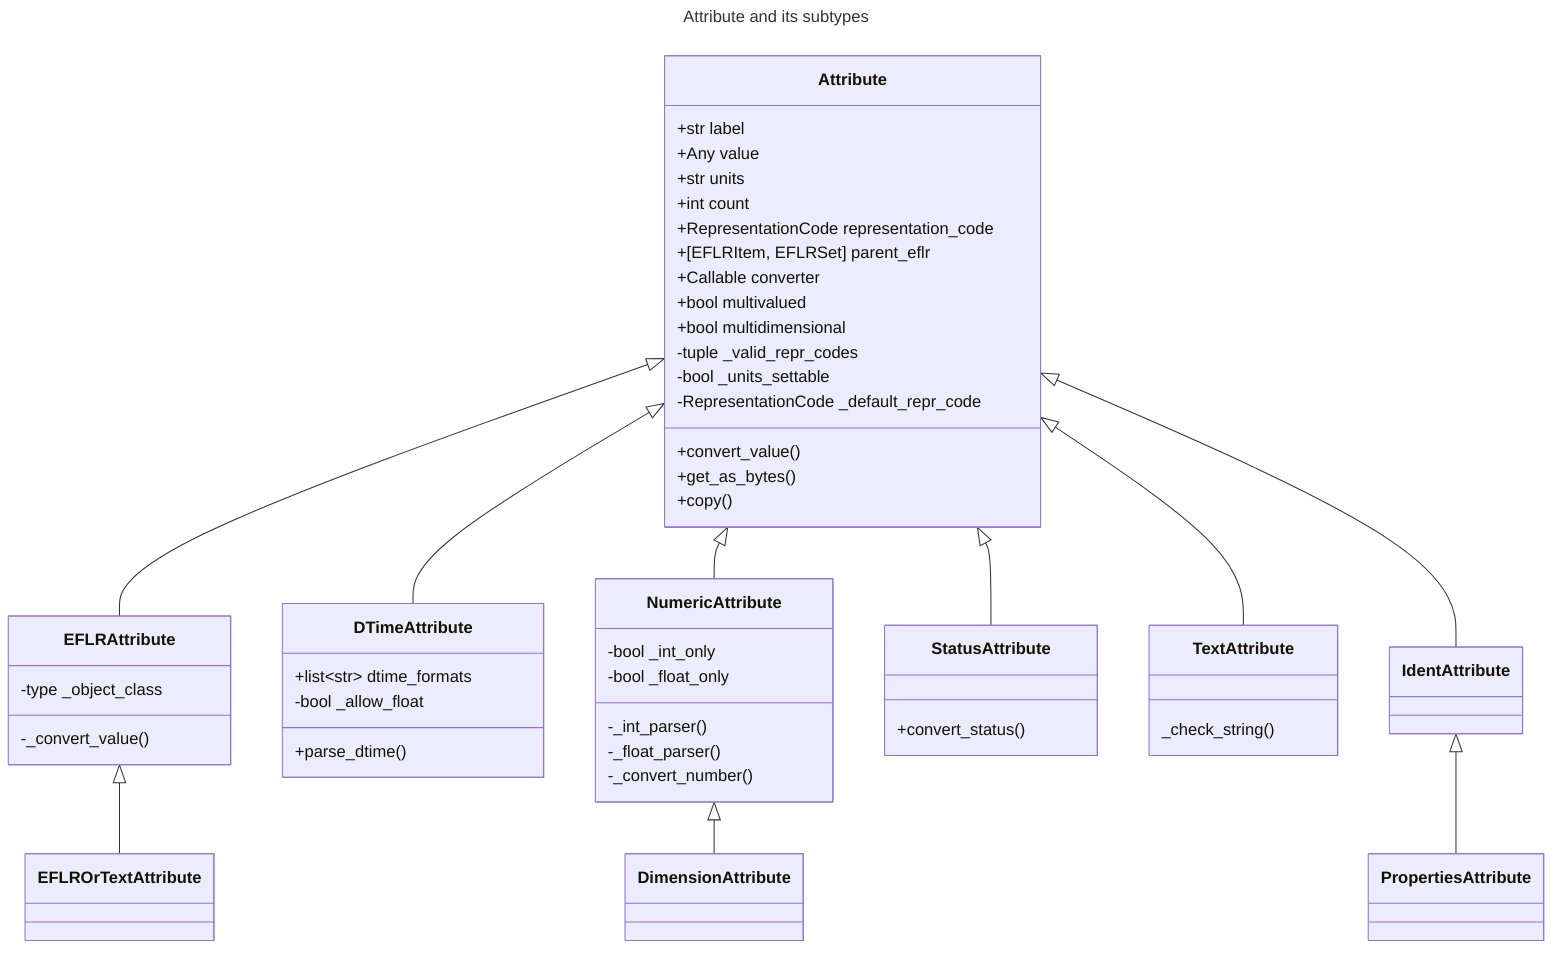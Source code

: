 ---
title: Attribute and its subtypes
---
classDiagram
    Attribute <|-- EFLRAttribute
    EFLRAttribute <|-- EFLROrTextAttribute
    Attribute <|-- DTimeAttribute
    Attribute <|-- NumericAttribute
    NumericAttribute <|-- DimensionAttribute
    Attribute <|-- StatusAttribute
    Attribute <|-- TextAttribute
    Attribute <|-- IdentAttribute
    IdentAttribute <|-- PropertiesAttribute


    class Attribute{
        +str label
        +Any value
        +str units
        +int count
        +RepresentationCode representation_code
        +[EFLRItem, EFLRSet] parent_eflr
        +Callable converter
        +bool multivalued
        +bool multidimensional
        -tuple _valid_repr_codes
        -bool _units_settable
        -RepresentationCode _default_repr_code

        +convert_value()
        +get_as_bytes()
        +copy()
    }

    class EFLRAttribute{
        -type _object_class

        -_convert_value()
    }

    class DTimeAttribute{
        +list~str~ dtime_formats
        -bool _allow_float

        +parse_dtime()
    }

    class NumericAttribute{
        -bool _int_only
        -bool _float_only

        -_int_parser()
        -_float_parser()
        -_convert_number()
    }

    class StatusAttribute{
        +convert_status()
    }

    class TextAttribute{
        _check_string()
    }

    class IdentAttribute{

    }

    class PropertiesAttribute{

    }